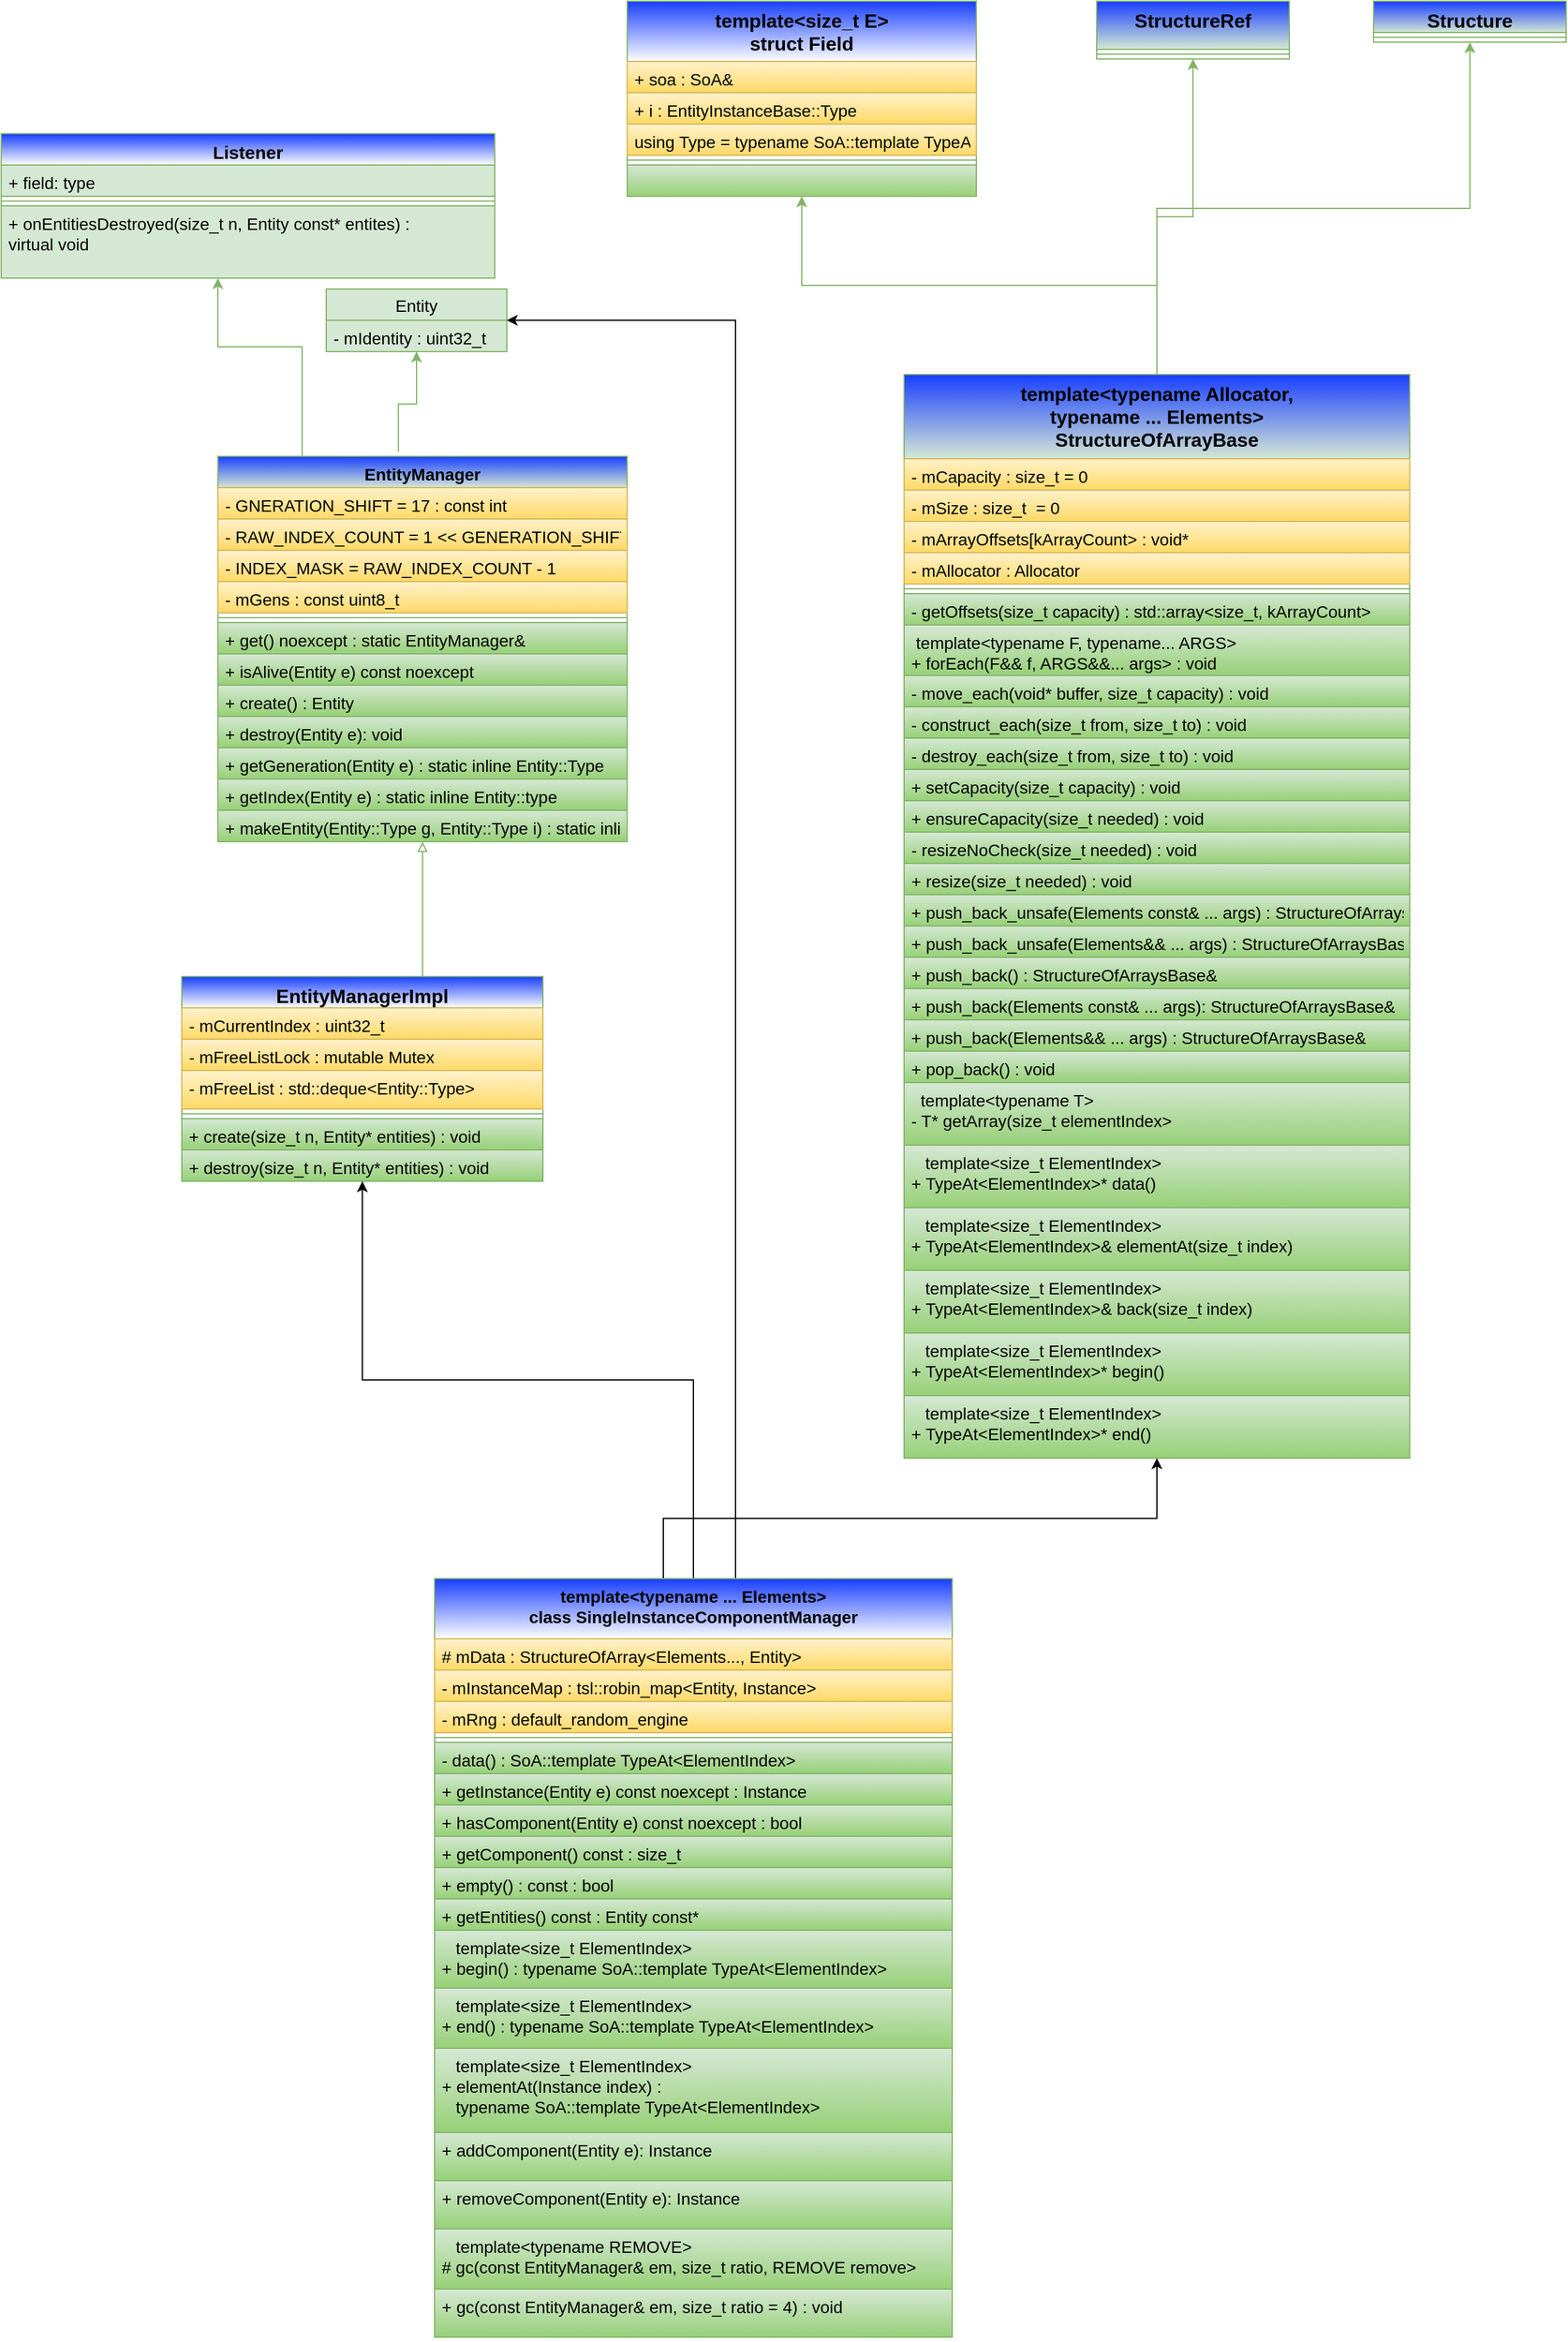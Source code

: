 <mxfile version="14.5.1" type="device"><diagram id="COTGVr_ATr1Ez2xmqZzt" name="第 1 页"><mxGraphModel dx="1913" dy="806" grid="1" gridSize="10" guides="1" tooltips="1" connect="1" arrows="1" fold="1" page="1" pageScale="1" pageWidth="827" pageHeight="1169" math="0" shadow="0"><root><mxCell id="0"/><mxCell id="1" parent="0"/><mxCell id="2Qv3uJFK2_7xcTaHK8Gz-25" value="Entity" style="swimlane;fontStyle=0;childLayout=stackLayout;horizontal=1;startSize=26;fillColor=#d5e8d4;horizontalStack=0;resizeParent=1;resizeParentMax=0;resizeLast=0;collapsible=1;marginBottom=0;fontSize=14;strokeColor=#82b366;" parent="1" vertex="1"><mxGeometry x="-550" y="529" width="150" height="52" as="geometry"/></mxCell><mxCell id="2Qv3uJFK2_7xcTaHK8Gz-27" value="- mIdentity : uint32_t" style="text;strokeColor=#82b366;fillColor=#d5e8d4;align=left;verticalAlign=top;spacingLeft=4;spacingRight=4;overflow=hidden;rotatable=0;points=[[0,0.5],[1,0.5]];portConstraint=eastwest;fontSize=14;" parent="2Qv3uJFK2_7xcTaHK8Gz-25" vertex="1"><mxGeometry y="26" width="150" height="26" as="geometry"/></mxCell><mxCell id="2Qv3uJFK2_7xcTaHK8Gz-33" style="edgeStyle=orthogonalEdgeStyle;rounded=0;orthogonalLoop=1;jettySize=auto;html=1;endArrow=classic;endFill=1;exitX=0.441;exitY=-0.012;exitDx=0;exitDy=0;exitPerimeter=0;fontSize=14;fillColor=#d5e8d4;strokeColor=#82b366;" parent="1" source="fgMlf8__xV3ZcqstZrL7-5" target="2Qv3uJFK2_7xcTaHK8Gz-25" edge="1"><mxGeometry relative="1" as="geometry"><mxPoint x="-490" y="770" as="sourcePoint"/></mxGeometry></mxCell><mxCell id="2Qv3uJFK2_7xcTaHK8Gz-41" style="edgeStyle=orthogonalEdgeStyle;rounded=0;orthogonalLoop=1;jettySize=auto;html=1;endArrow=block;endFill=0;fontSize=14;fillColor=#d5e8d4;strokeColor=#82b366;" parent="1" source="fgMlf8__xV3ZcqstZrL7-20" target="fgMlf8__xV3ZcqstZrL7-5" edge="1"><mxGeometry relative="1" as="geometry"><mxPoint x="-490" y="879" as="sourcePoint"/><mxPoint x="-490" y="822" as="targetPoint"/><Array as="points"><mxPoint x="-470" y="1080"/><mxPoint x="-470" y="1080"/></Array></mxGeometry></mxCell><mxCell id="fgMlf8__xV3ZcqstZrL7-19" style="edgeStyle=orthogonalEdgeStyle;rounded=0;orthogonalLoop=1;jettySize=auto;html=1;fontSize=14;fillColor=#d5e8d4;strokeColor=#82b366;" parent="1" source="fgMlf8__xV3ZcqstZrL7-5" target="fgMlf8__xV3ZcqstZrL7-13" edge="1"><mxGeometry relative="1" as="geometry"><Array as="points"><mxPoint x="-570" y="577"/><mxPoint x="-640" y="577"/></Array></mxGeometry></mxCell><mxCell id="fgMlf8__xV3ZcqstZrL7-5" value="EntityManager" style="swimlane;fontStyle=1;align=center;verticalAlign=top;childLayout=stackLayout;horizontal=1;startSize=26;horizontalStack=0;resizeParent=1;resizeParentMax=0;resizeLast=0;collapsible=1;marginBottom=0;fontSize=14;fillColor=#d5e8d4;strokeColor=#82b366;gradientDirection=north;gradientColor=#173EFF;" parent="1" vertex="1"><mxGeometry x="-640" y="668" width="340" height="320" as="geometry"/></mxCell><mxCell id="fgMlf8__xV3ZcqstZrL7-12" value="- GNERATION_SHIFT = 17 : const int" style="text;strokeColor=#d6b656;fillColor=#fff2cc;align=left;verticalAlign=top;spacingLeft=4;spacingRight=4;overflow=hidden;rotatable=0;points=[[0,0.5],[1,0.5]];portConstraint=eastwest;fontSize=14;gradientColor=#ffd966;" parent="fgMlf8__xV3ZcqstZrL7-5" vertex="1"><mxGeometry y="26" width="340" height="26" as="geometry"/></mxCell><mxCell id="fgMlf8__xV3ZcqstZrL7-9" value="- RAW_INDEX_COUNT = 1 &lt;&lt; GENERATION_SHIFT" style="text;strokeColor=#d6b656;fillColor=#fff2cc;align=left;verticalAlign=top;spacingLeft=4;spacingRight=4;overflow=hidden;rotatable=0;points=[[0,0.5],[1,0.5]];portConstraint=eastwest;fontSize=14;gradientColor=#ffd966;" parent="fgMlf8__xV3ZcqstZrL7-5" vertex="1"><mxGeometry y="52" width="340" height="26" as="geometry"/></mxCell><mxCell id="fgMlf8__xV3ZcqstZrL7-10" value="- INDEX_MASK = RAW_INDEX_COUNT - 1" style="text;strokeColor=#d6b656;fillColor=#fff2cc;align=left;verticalAlign=top;spacingLeft=4;spacingRight=4;overflow=hidden;rotatable=0;points=[[0,0.5],[1,0.5]];portConstraint=eastwest;fontSize=14;gradientColor=#ffd966;" parent="fgMlf8__xV3ZcqstZrL7-5" vertex="1"><mxGeometry y="78" width="340" height="26" as="geometry"/></mxCell><mxCell id="fgMlf8__xV3ZcqstZrL7-6" value="- mGens : const uint8_t" style="text;strokeColor=#d6b656;fillColor=#fff2cc;align=left;verticalAlign=top;spacingLeft=4;spacingRight=4;overflow=hidden;rotatable=0;points=[[0,0.5],[1,0.5]];portConstraint=eastwest;fontSize=14;gradientColor=#ffd966;" parent="fgMlf8__xV3ZcqstZrL7-5" vertex="1"><mxGeometry y="104" width="340" height="26" as="geometry"/></mxCell><mxCell id="fgMlf8__xV3ZcqstZrL7-7" value="" style="line;strokeWidth=1;fillColor=#d5e8d4;align=left;verticalAlign=middle;spacingTop=-1;spacingLeft=3;spacingRight=3;rotatable=0;labelPosition=right;points=[];portConstraint=eastwest;fontSize=14;strokeColor=#82b366;" parent="fgMlf8__xV3ZcqstZrL7-5" vertex="1"><mxGeometry y="130" width="340" height="8" as="geometry"/></mxCell><mxCell id="fgMlf8__xV3ZcqstZrL7-8" value="+ get() noexcept : static EntityManager&amp;" style="text;strokeColor=#82b366;fillColor=#d5e8d4;align=left;verticalAlign=top;spacingLeft=4;spacingRight=4;overflow=hidden;rotatable=0;points=[[0,0.5],[1,0.5]];portConstraint=eastwest;fontSize=14;gradientColor=#97d077;" parent="fgMlf8__xV3ZcqstZrL7-5" vertex="1"><mxGeometry y="138" width="340" height="26" as="geometry"/></mxCell><mxCell id="fgMlf8__xV3ZcqstZrL7-24" value="+ isAlive(Entity e) const noexcept" style="text;strokeColor=#82b366;fillColor=#d5e8d4;align=left;verticalAlign=top;spacingLeft=4;spacingRight=4;overflow=hidden;rotatable=0;points=[[0,0.5],[1,0.5]];portConstraint=eastwest;fontSize=14;gradientColor=#97d077;" parent="fgMlf8__xV3ZcqstZrL7-5" vertex="1"><mxGeometry y="164" width="340" height="26" as="geometry"/></mxCell><mxCell id="fgMlf8__xV3ZcqstZrL7-26" value="+ create() : Entity" style="text;strokeColor=#82b366;fillColor=#d5e8d4;align=left;verticalAlign=top;spacingLeft=4;spacingRight=4;overflow=hidden;rotatable=0;points=[[0,0.5],[1,0.5]];portConstraint=eastwest;fontSize=14;gradientColor=#97d077;" parent="fgMlf8__xV3ZcqstZrL7-5" vertex="1"><mxGeometry y="190" width="340" height="26" as="geometry"/></mxCell><mxCell id="fgMlf8__xV3ZcqstZrL7-27" value="+ destroy(Entity e): void" style="text;strokeColor=#82b366;fillColor=#d5e8d4;align=left;verticalAlign=top;spacingLeft=4;spacingRight=4;overflow=hidden;rotatable=0;points=[[0,0.5],[1,0.5]];portConstraint=eastwest;fontSize=14;gradientColor=#97d077;" parent="fgMlf8__xV3ZcqstZrL7-5" vertex="1"><mxGeometry y="216" width="340" height="26" as="geometry"/></mxCell><mxCell id="fgMlf8__xV3ZcqstZrL7-25" value="+ getGeneration(Entity e) : static inline Entity::Type" style="text;strokeColor=#82b366;fillColor=#d5e8d4;align=left;verticalAlign=top;spacingLeft=4;spacingRight=4;overflow=hidden;rotatable=0;points=[[0,0.5],[1,0.5]];portConstraint=eastwest;fontSize=14;gradientColor=#97d077;" parent="fgMlf8__xV3ZcqstZrL7-5" vertex="1"><mxGeometry y="242" width="340" height="26" as="geometry"/></mxCell><mxCell id="fgMlf8__xV3ZcqstZrL7-30" value="+ getIndex(Entity e) : static inline Entity::type" style="text;strokeColor=#82b366;fillColor=#d5e8d4;align=left;verticalAlign=top;spacingLeft=4;spacingRight=4;overflow=hidden;rotatable=0;points=[[0,0.5],[1,0.5]];portConstraint=eastwest;fontSize=14;gradientColor=#97d077;" parent="fgMlf8__xV3ZcqstZrL7-5" vertex="1"><mxGeometry y="268" width="340" height="26" as="geometry"/></mxCell><mxCell id="fgMlf8__xV3ZcqstZrL7-29" value="+ makeEntity(Entity::Type g, Entity::Type i) : static inline Entity" style="text;strokeColor=#82b366;fillColor=#d5e8d4;align=left;verticalAlign=top;spacingLeft=4;spacingRight=4;overflow=hidden;rotatable=0;points=[[0,0.5],[1,0.5]];portConstraint=eastwest;fontSize=14;gradientColor=#97d077;" parent="fgMlf8__xV3ZcqstZrL7-5" vertex="1"><mxGeometry y="294" width="340" height="26" as="geometry"/></mxCell><mxCell id="fgMlf8__xV3ZcqstZrL7-13" value="Listener" style="swimlane;fontStyle=1;align=center;verticalAlign=top;childLayout=stackLayout;horizontal=1;startSize=26;horizontalStack=0;resizeParent=1;resizeParentMax=0;resizeLast=0;collapsible=1;marginBottom=0;fontSize=15;strokeColor=#82b366;swimlaneFillColor=none;gradientDirection=north;gradientColor=#173EFF;fillColor=#FFFFFF;" parent="1" vertex="1"><mxGeometry x="-820" y="400" width="410" height="120" as="geometry"/></mxCell><mxCell id="fgMlf8__xV3ZcqstZrL7-14" value="+ field: type" style="text;strokeColor=#82b366;fillColor=#d5e8d4;align=left;verticalAlign=top;spacingLeft=4;spacingRight=4;overflow=hidden;rotatable=0;points=[[0,0.5],[1,0.5]];portConstraint=eastwest;fontSize=14;" parent="fgMlf8__xV3ZcqstZrL7-13" vertex="1"><mxGeometry y="26" width="410" height="26" as="geometry"/></mxCell><mxCell id="fgMlf8__xV3ZcqstZrL7-15" value="" style="line;strokeWidth=1;fillColor=#d5e8d4;align=left;verticalAlign=middle;spacingTop=-1;spacingLeft=3;spacingRight=3;rotatable=0;labelPosition=right;points=[];portConstraint=eastwest;fontSize=14;strokeColor=#82b366;" parent="fgMlf8__xV3ZcqstZrL7-13" vertex="1"><mxGeometry y="52" width="410" height="8" as="geometry"/></mxCell><mxCell id="fgMlf8__xV3ZcqstZrL7-16" value="+ onEntitiesDestroyed(size_t n, Entity const* entites) : &#10;virtual void" style="text;strokeColor=#82b366;fillColor=#d5e8d4;align=left;verticalAlign=top;spacingLeft=4;spacingRight=4;overflow=hidden;rotatable=0;points=[[0,0.5],[1,0.5]];portConstraint=eastwest;fontSize=14;" parent="fgMlf8__xV3ZcqstZrL7-13" vertex="1"><mxGeometry y="60" width="410" height="60" as="geometry"/></mxCell><mxCell id="fgMlf8__xV3ZcqstZrL7-20" value="EntityManagerImpl" style="swimlane;fontStyle=1;align=center;verticalAlign=top;childLayout=stackLayout;horizontal=1;startSize=26;horizontalStack=0;resizeParent=1;resizeParentMax=0;resizeLast=0;collapsible=1;marginBottom=0;fontSize=16;strokeColor=#82b366;fillColor=#FFFFFF;gradientColor=#173EFF;gradientDirection=north;" parent="1" vertex="1"><mxGeometry x="-670" y="1100" width="300" height="170" as="geometry"/></mxCell><mxCell id="2Qv3uJFK2_7xcTaHK8Gz-36" value="- mCurrentIndex : uint32_t" style="text;strokeColor=#d6b656;fillColor=#fff2cc;align=left;verticalAlign=top;spacingLeft=4;spacingRight=4;overflow=hidden;rotatable=0;points=[[0,0.5],[1,0.5]];portConstraint=eastwest;fontSize=14;gradientColor=#ffd966;" parent="fgMlf8__xV3ZcqstZrL7-20" vertex="1"><mxGeometry y="26" width="300" height="26" as="geometry"/></mxCell><mxCell id="2Qv3uJFK2_7xcTaHK8Gz-37" value="- mFreeListLock : mutable Mutex" style="text;strokeColor=#d6b656;fillColor=#fff2cc;align=left;verticalAlign=top;spacingLeft=4;spacingRight=4;overflow=hidden;rotatable=0;points=[[0,0.5],[1,0.5]];portConstraint=eastwest;fontSize=14;gradientColor=#ffd966;" parent="fgMlf8__xV3ZcqstZrL7-20" vertex="1"><mxGeometry y="52" width="300" height="26" as="geometry"/></mxCell><mxCell id="2Qv3uJFK2_7xcTaHK8Gz-38" value="- mFreeList : std::deque&lt;Entity::Type&gt;" style="text;strokeColor=#d6b656;fillColor=#fff2cc;align=left;verticalAlign=top;spacingLeft=4;spacingRight=4;overflow=hidden;rotatable=0;points=[[0,0.5],[1,0.5]];portConstraint=eastwest;fontSize=14;gradientColor=#ffd966;" parent="fgMlf8__xV3ZcqstZrL7-20" vertex="1"><mxGeometry y="78" width="300" height="32" as="geometry"/></mxCell><mxCell id="fgMlf8__xV3ZcqstZrL7-22" value="" style="line;strokeWidth=1;fillColor=#d5e8d4;align=left;verticalAlign=middle;spacingTop=-1;spacingLeft=3;spacingRight=3;rotatable=0;labelPosition=right;points=[];portConstraint=eastwest;fontSize=14;strokeColor=#82b366;" parent="fgMlf8__xV3ZcqstZrL7-20" vertex="1"><mxGeometry y="110" width="300" height="8" as="geometry"/></mxCell><mxCell id="fgMlf8__xV3ZcqstZrL7-23" value="+ create(size_t n, Entity* entities) : void" style="text;strokeColor=#82b366;fillColor=#d5e8d4;align=left;verticalAlign=top;spacingLeft=4;spacingRight=4;overflow=hidden;rotatable=0;points=[[0,0.5],[1,0.5]];portConstraint=eastwest;fontSize=14;gradientColor=#97d077;" parent="fgMlf8__xV3ZcqstZrL7-20" vertex="1"><mxGeometry y="118" width="300" height="26" as="geometry"/></mxCell><mxCell id="fgMlf8__xV3ZcqstZrL7-31" value="+ destroy(size_t n, Entity* entities) : void" style="text;strokeColor=#82b366;fillColor=#d5e8d4;align=left;verticalAlign=top;spacingLeft=4;spacingRight=4;overflow=hidden;rotatable=0;points=[[0,0.5],[1,0.5]];portConstraint=eastwest;fontSize=14;gradientColor=#97d077;" parent="fgMlf8__xV3ZcqstZrL7-20" vertex="1"><mxGeometry y="144" width="300" height="26" as="geometry"/></mxCell><mxCell id="eNjwXZjNlXa2lWR6lgS7-16" style="edgeStyle=orthogonalEdgeStyle;rounded=0;orthogonalLoop=1;jettySize=auto;html=1;fontSize=14;fillColor=#d5e8d4;strokeColor=#82b366;" parent="1" source="fgMlf8__xV3ZcqstZrL7-37" target="eNjwXZjNlXa2lWR6lgS7-9" edge="1"><mxGeometry relative="1" as="geometry"/></mxCell><mxCell id="opTQcHNgZzzVJXfIsFCz-2" style="edgeStyle=orthogonalEdgeStyle;rounded=0;orthogonalLoop=1;jettySize=auto;html=1;fontSize=14;fillColor=#d5e8d4;strokeColor=#82b366;" parent="1" source="fgMlf8__xV3ZcqstZrL7-37" target="eNjwXZjNlXa2lWR6lgS7-17" edge="1"><mxGeometry relative="1" as="geometry"/></mxCell><mxCell id="opTQcHNgZzzVJXfIsFCz-3" style="edgeStyle=orthogonalEdgeStyle;rounded=0;orthogonalLoop=1;jettySize=auto;html=1;fontSize=14;fillColor=#d5e8d4;strokeColor=#82b366;" parent="1" source="fgMlf8__xV3ZcqstZrL7-37" target="eNjwXZjNlXa2lWR6lgS7-21" edge="1"><mxGeometry relative="1" as="geometry"/></mxCell><mxCell id="fgMlf8__xV3ZcqstZrL7-37" value="template&lt;typename Allocator, &#10;typename ... Elements&gt;&#10;StructureOfArrayBase" style="swimlane;fontStyle=1;align=center;verticalAlign=top;childLayout=stackLayout;horizontal=1;startSize=70;horizontalStack=0;resizeParent=1;resizeParentMax=0;resizeLast=0;collapsible=1;marginBottom=0;fontSize=16;fillColor=#d5e8d4;strokeColor=#82b366;gradientDirection=north;gradientColor=#173EFF;" parent="1" vertex="1"><mxGeometry x="-70" y="600" width="420" height="900" as="geometry"><mxRectangle x="-70" y="600" width="200" height="70" as="alternateBounds"/></mxGeometry></mxCell><mxCell id="fgMlf8__xV3ZcqstZrL7-50" value="- mCapacity : size_t = 0" style="text;strokeColor=#d6b656;fillColor=#fff2cc;align=left;verticalAlign=top;spacingLeft=4;spacingRight=4;overflow=hidden;rotatable=0;points=[[0,0.5],[1,0.5]];portConstraint=eastwest;fontSize=14;gradientColor=#ffd966;" parent="fgMlf8__xV3ZcqstZrL7-37" vertex="1"><mxGeometry y="70" width="420" height="26" as="geometry"/></mxCell><mxCell id="fgMlf8__xV3ZcqstZrL7-49" value="- mSize : size_t  = 0" style="text;strokeColor=#d6b656;fillColor=#fff2cc;align=left;verticalAlign=top;spacingLeft=4;spacingRight=4;overflow=hidden;rotatable=0;points=[[0,0.5],[1,0.5]];portConstraint=eastwest;fontSize=14;gradientColor=#ffd966;" parent="fgMlf8__xV3ZcqstZrL7-37" vertex="1"><mxGeometry y="96" width="420" height="26" as="geometry"/></mxCell><mxCell id="fgMlf8__xV3ZcqstZrL7-38" value="- mArrayOffsets[kArrayCount&gt; : void*" style="text;strokeColor=#d6b656;fillColor=#fff2cc;align=left;verticalAlign=top;spacingLeft=4;spacingRight=4;overflow=hidden;rotatable=0;points=[[0,0.5],[1,0.5]];portConstraint=eastwest;fontSize=14;gradientColor=#ffd966;" parent="fgMlf8__xV3ZcqstZrL7-37" vertex="1"><mxGeometry y="122" width="420" height="26" as="geometry"/></mxCell><mxCell id="fgMlf8__xV3ZcqstZrL7-45" value="- mAllocator : Allocator" style="text;strokeColor=#d6b656;fillColor=#fff2cc;align=left;verticalAlign=top;spacingLeft=4;spacingRight=4;overflow=hidden;rotatable=0;points=[[0,0.5],[1,0.5]];portConstraint=eastwest;fontSize=14;gradientColor=#ffd966;" parent="fgMlf8__xV3ZcqstZrL7-37" vertex="1"><mxGeometry y="148" width="420" height="26" as="geometry"/></mxCell><mxCell id="fgMlf8__xV3ZcqstZrL7-39" value="" style="line;strokeWidth=1;fillColor=#d5e8d4;align=left;verticalAlign=middle;spacingTop=-1;spacingLeft=3;spacingRight=3;rotatable=0;labelPosition=right;points=[];portConstraint=eastwest;fontSize=14;strokeColor=#82b366;" parent="fgMlf8__xV3ZcqstZrL7-37" vertex="1"><mxGeometry y="174" width="420" height="8" as="geometry"/></mxCell><mxCell id="fgMlf8__xV3ZcqstZrL7-40" value="- getOffsets(size_t capacity) : std::array&lt;size_t, kArrayCount&gt;" style="text;align=left;verticalAlign=top;spacingLeft=4;spacingRight=4;overflow=hidden;rotatable=0;points=[[0,0.5],[1,0.5]];portConstraint=eastwest;fillColor=#d5e8d4;strokeColor=#82b366;fontSize=14;gradientColor=#97d077;" parent="fgMlf8__xV3ZcqstZrL7-37" vertex="1"><mxGeometry y="182" width="420" height="26" as="geometry"/></mxCell><mxCell id="fgMlf8__xV3ZcqstZrL7-42" value=" template&lt;typename F, typename... ARGS&gt;&#10;+ forEach(F&amp;&amp; f, ARGS&amp;&amp;... args&gt; : void" style="text;align=left;verticalAlign=top;spacingLeft=4;spacingRight=4;overflow=hidden;rotatable=0;points=[[0,0.5],[1,0.5]];portConstraint=eastwest;fillColor=#d5e8d4;strokeColor=#82b366;fontSize=14;gradientColor=#97d077;" parent="fgMlf8__xV3ZcqstZrL7-37" vertex="1"><mxGeometry y="208" width="420" height="42" as="geometry"/></mxCell><mxCell id="fgMlf8__xV3ZcqstZrL7-46" value="- move_each(void* buffer, size_t capacity) : void" style="text;align=left;verticalAlign=top;spacingLeft=4;spacingRight=4;overflow=hidden;rotatable=0;points=[[0,0.5],[1,0.5]];portConstraint=eastwest;fillColor=#d5e8d4;strokeColor=#82b366;fontSize=14;gradientColor=#97d077;" parent="fgMlf8__xV3ZcqstZrL7-37" vertex="1"><mxGeometry y="250" width="420" height="26" as="geometry"/></mxCell><mxCell id="fgMlf8__xV3ZcqstZrL7-44" value="- construct_each(size_t from, size_t to) : void" style="text;align=left;verticalAlign=top;spacingLeft=4;spacingRight=4;overflow=hidden;rotatable=0;points=[[0,0.5],[1,0.5]];portConstraint=eastwest;fillColor=#d5e8d4;strokeColor=#82b366;fontSize=14;gradientColor=#97d077;" parent="fgMlf8__xV3ZcqstZrL7-37" vertex="1"><mxGeometry y="276" width="420" height="26" as="geometry"/></mxCell><mxCell id="fgMlf8__xV3ZcqstZrL7-43" value="- destroy_each(size_t from, size_t to) : void" style="text;align=left;verticalAlign=top;spacingLeft=4;spacingRight=4;overflow=hidden;rotatable=0;points=[[0,0.5],[1,0.5]];portConstraint=eastwest;fillColor=#d5e8d4;strokeColor=#82b366;fontSize=14;gradientColor=#97d077;" parent="fgMlf8__xV3ZcqstZrL7-37" vertex="1"><mxGeometry y="302" width="420" height="26" as="geometry"/></mxCell><mxCell id="fgMlf8__xV3ZcqstZrL7-41" value="+ setCapacity(size_t capacity) : void" style="text;align=left;verticalAlign=top;spacingLeft=4;spacingRight=4;overflow=hidden;rotatable=0;points=[[0,0.5],[1,0.5]];portConstraint=eastwest;fillColor=#d5e8d4;strokeColor=#82b366;fontSize=14;gradientColor=#97d077;" parent="fgMlf8__xV3ZcqstZrL7-37" vertex="1"><mxGeometry y="328" width="420" height="26" as="geometry"/></mxCell><mxCell id="fgMlf8__xV3ZcqstZrL7-47" value="+ ensureCapacity(size_t needed) : void" style="text;align=left;verticalAlign=top;spacingLeft=4;spacingRight=4;overflow=hidden;rotatable=0;points=[[0,0.5],[1,0.5]];portConstraint=eastwest;fillColor=#d5e8d4;strokeColor=#82b366;fontSize=14;gradientColor=#97d077;" parent="fgMlf8__xV3ZcqstZrL7-37" vertex="1"><mxGeometry y="354" width="420" height="26" as="geometry"/></mxCell><mxCell id="fgMlf8__xV3ZcqstZrL7-48" value="- resizeNoCheck(size_t needed) : void" style="text;align=left;verticalAlign=top;spacingLeft=4;spacingRight=4;overflow=hidden;rotatable=0;points=[[0,0.5],[1,0.5]];portConstraint=eastwest;fillColor=#d5e8d4;strokeColor=#82b366;fontSize=14;gradientColor=#97d077;" parent="fgMlf8__xV3ZcqstZrL7-37" vertex="1"><mxGeometry y="380" width="420" height="26" as="geometry"/></mxCell><mxCell id="eNjwXZjNlXa2lWR6lgS7-5" value="+ resize(size_t needed) : void" style="text;align=left;verticalAlign=top;spacingLeft=4;spacingRight=4;overflow=hidden;rotatable=0;points=[[0,0.5],[1,0.5]];portConstraint=eastwest;fillColor=#d5e8d4;strokeColor=#82b366;fontSize=14;gradientColor=#97d077;" parent="fgMlf8__xV3ZcqstZrL7-37" vertex="1"><mxGeometry y="406" width="420" height="26" as="geometry"/></mxCell><mxCell id="eNjwXZjNlXa2lWR6lgS7-4" value="+ push_back_unsafe(Elements const&amp; ... args) : StructureOfArraysBase&amp;" style="text;align=left;verticalAlign=top;spacingLeft=4;spacingRight=4;overflow=hidden;rotatable=0;points=[[0,0.5],[1,0.5]];portConstraint=eastwest;fillColor=#d5e8d4;strokeColor=#82b366;fontSize=14;gradientColor=#97d077;" parent="fgMlf8__xV3ZcqstZrL7-37" vertex="1"><mxGeometry y="432" width="420" height="26" as="geometry"/></mxCell><mxCell id="eNjwXZjNlXa2lWR6lgS7-2" value="+ push_back_unsafe(Elements&amp;&amp; ... args) : StructureOfArraysBase&amp;" style="text;align=left;verticalAlign=top;spacingLeft=4;spacingRight=4;overflow=hidden;rotatable=0;points=[[0,0.5],[1,0.5]];portConstraint=eastwest;fillColor=#d5e8d4;strokeColor=#82b366;fontSize=14;gradientColor=#97d077;" parent="fgMlf8__xV3ZcqstZrL7-37" vertex="1"><mxGeometry y="458" width="420" height="26" as="geometry"/></mxCell><mxCell id="eNjwXZjNlXa2lWR6lgS7-1" value="+ push_back() : StructureOfArraysBase&amp;" style="text;align=left;verticalAlign=top;spacingLeft=4;spacingRight=4;overflow=hidden;rotatable=0;points=[[0,0.5],[1,0.5]];portConstraint=eastwest;fillColor=#d5e8d4;strokeColor=#82b366;fontSize=14;gradientColor=#97d077;" parent="fgMlf8__xV3ZcqstZrL7-37" vertex="1"><mxGeometry y="484" width="420" height="26" as="geometry"/></mxCell><mxCell id="eNjwXZjNlXa2lWR6lgS7-3" value="+ push_back(Elements const&amp; ... args): StructureOfArraysBase&amp;" style="text;align=left;verticalAlign=top;spacingLeft=4;spacingRight=4;overflow=hidden;rotatable=0;points=[[0,0.5],[1,0.5]];portConstraint=eastwest;fillColor=#d5e8d4;strokeColor=#82b366;fontSize=14;gradientColor=#97d077;" parent="fgMlf8__xV3ZcqstZrL7-37" vertex="1"><mxGeometry y="510" width="420" height="26" as="geometry"/></mxCell><mxCell id="eNjwXZjNlXa2lWR6lgS7-6" value="+ push_back(Elements&amp;&amp; ... args) : StructureOfArraysBase&amp;" style="text;align=left;verticalAlign=top;spacingLeft=4;spacingRight=4;overflow=hidden;rotatable=0;points=[[0,0.5],[1,0.5]];portConstraint=eastwest;fillColor=#d5e8d4;strokeColor=#82b366;fontSize=14;gradientColor=#97d077;" parent="fgMlf8__xV3ZcqstZrL7-37" vertex="1"><mxGeometry y="536" width="420" height="26" as="geometry"/></mxCell><mxCell id="eNjwXZjNlXa2lWR6lgS7-8" value="+ pop_back() : void" style="text;align=left;verticalAlign=top;spacingLeft=4;spacingRight=4;overflow=hidden;rotatable=0;points=[[0,0.5],[1,0.5]];portConstraint=eastwest;fillColor=#d5e8d4;strokeColor=#82b366;fontSize=14;gradientColor=#97d077;" parent="fgMlf8__xV3ZcqstZrL7-37" vertex="1"><mxGeometry y="562" width="420" height="26" as="geometry"/></mxCell><mxCell id="eNjwXZjNlXa2lWR6lgS7-7" value="  template&lt;typename T&gt;&#10;- T* getArray(size_t elementIndex&gt;" style="text;strokeColor=#82b366;fillColor=#d5e8d4;align=left;verticalAlign=top;spacingLeft=4;spacingRight=4;overflow=hidden;rotatable=0;points=[[0,0.5],[1,0.5]];portConstraint=eastwest;fontSize=14;gradientColor=#97d077;" parent="fgMlf8__xV3ZcqstZrL7-37" vertex="1"><mxGeometry y="588" width="420" height="52" as="geometry"/></mxCell><mxCell id="opTQcHNgZzzVJXfIsFCz-9" value="   template&lt;size_t ElementIndex&gt;&#10;+ TypeAt&lt;ElementIndex&gt;* data()" style="text;strokeColor=#82b366;fillColor=#d5e8d4;align=left;verticalAlign=top;spacingLeft=4;spacingRight=4;overflow=hidden;rotatable=0;points=[[0,0.5],[1,0.5]];portConstraint=eastwest;fontSize=14;gradientColor=#97d077;" parent="fgMlf8__xV3ZcqstZrL7-37" vertex="1"><mxGeometry y="640" width="420" height="52" as="geometry"/></mxCell><mxCell id="opTQcHNgZzzVJXfIsFCz-13" value="   template&lt;size_t ElementIndex&gt;&#10;+ TypeAt&lt;ElementIndex&gt;&amp; elementAt(size_t index)" style="text;strokeColor=#82b366;fillColor=#d5e8d4;align=left;verticalAlign=top;spacingLeft=4;spacingRight=4;overflow=hidden;rotatable=0;points=[[0,0.5],[1,0.5]];portConstraint=eastwest;fontSize=14;gradientColor=#97d077;" parent="fgMlf8__xV3ZcqstZrL7-37" vertex="1"><mxGeometry y="692" width="420" height="52" as="geometry"/></mxCell><mxCell id="opTQcHNgZzzVJXfIsFCz-12" value="   template&lt;size_t ElementIndex&gt;&#10;+ TypeAt&lt;ElementIndex&gt;&amp; back(size_t index)" style="text;strokeColor=#82b366;fillColor=#d5e8d4;align=left;verticalAlign=top;spacingLeft=4;spacingRight=4;overflow=hidden;rotatable=0;points=[[0,0.5],[1,0.5]];portConstraint=eastwest;fontSize=14;gradientColor=#97d077;" parent="fgMlf8__xV3ZcqstZrL7-37" vertex="1"><mxGeometry y="744" width="420" height="52" as="geometry"/></mxCell><mxCell id="opTQcHNgZzzVJXfIsFCz-11" value="   template&lt;size_t ElementIndex&gt;&#10;+ TypeAt&lt;ElementIndex&gt;* begin()" style="text;strokeColor=#82b366;fillColor=#d5e8d4;align=left;verticalAlign=top;spacingLeft=4;spacingRight=4;overflow=hidden;rotatable=0;points=[[0,0.5],[1,0.5]];portConstraint=eastwest;fontSize=14;gradientColor=#97d077;" parent="fgMlf8__xV3ZcqstZrL7-37" vertex="1"><mxGeometry y="796" width="420" height="52" as="geometry"/></mxCell><mxCell id="opTQcHNgZzzVJXfIsFCz-10" value="   template&lt;size_t ElementIndex&gt;&#10;+ TypeAt&lt;ElementIndex&gt;* end()" style="text;strokeColor=#82b366;fillColor=#d5e8d4;align=left;verticalAlign=top;spacingLeft=4;spacingRight=4;overflow=hidden;rotatable=0;points=[[0,0.5],[1,0.5]];portConstraint=eastwest;fontSize=14;gradientColor=#97d077;" parent="fgMlf8__xV3ZcqstZrL7-37" vertex="1"><mxGeometry y="848" width="420" height="52" as="geometry"/></mxCell><mxCell id="eNjwXZjNlXa2lWR6lgS7-9" value="template&lt;size_t E&gt;&#10;struct Field" style="swimlane;fontStyle=1;align=center;verticalAlign=top;childLayout=stackLayout;horizontal=1;startSize=50;horizontalStack=0;resizeParent=1;resizeParentMax=0;resizeLast=0;collapsible=1;marginBottom=0;fontSize=16;strokeColor=#82b366;gradientDirection=north;gradientColor=#173EFF;" parent="1" vertex="1"><mxGeometry x="-300" y="290" width="290" height="162" as="geometry"/></mxCell><mxCell id="eNjwXZjNlXa2lWR6lgS7-10" value="+ soa : SoA&amp;" style="text;strokeColor=#d6b656;fillColor=#fff2cc;align=left;verticalAlign=top;spacingLeft=4;spacingRight=4;overflow=hidden;rotatable=0;points=[[0,0.5],[1,0.5]];portConstraint=eastwest;fontSize=14;gradientColor=#ffd966;" parent="eNjwXZjNlXa2lWR6lgS7-9" vertex="1"><mxGeometry y="50" width="290" height="26" as="geometry"/></mxCell><mxCell id="eNjwXZjNlXa2lWR6lgS7-13" value="+ i : EntityInstanceBase::Type" style="text;strokeColor=#d6b656;fillColor=#fff2cc;align=left;verticalAlign=top;spacingLeft=4;spacingRight=4;overflow=hidden;rotatable=0;points=[[0,0.5],[1,0.5]];portConstraint=eastwest;fontSize=14;gradientColor=#ffd966;" parent="eNjwXZjNlXa2lWR6lgS7-9" vertex="1"><mxGeometry y="76" width="290" height="26" as="geometry"/></mxCell><mxCell id="eNjwXZjNlXa2lWR6lgS7-14" value="using Type = typename SoA::template TypeAt&lt;E&gt;" style="text;strokeColor=#d6b656;fillColor=#fff2cc;align=left;verticalAlign=top;spacingLeft=4;spacingRight=4;overflow=hidden;rotatable=0;points=[[0,0.5],[1,0.5]];portConstraint=eastwest;fontSize=14;gradientColor=#ffd966;" parent="eNjwXZjNlXa2lWR6lgS7-9" vertex="1"><mxGeometry y="102" width="290" height="26" as="geometry"/></mxCell><mxCell id="eNjwXZjNlXa2lWR6lgS7-11" value="" style="line;strokeWidth=1;fillColor=#d5e8d4;align=left;verticalAlign=middle;spacingTop=-1;spacingLeft=3;spacingRight=3;rotatable=0;labelPosition=right;points=[];portConstraint=eastwest;fontSize=14;strokeColor=#82b366;" parent="eNjwXZjNlXa2lWR6lgS7-9" vertex="1"><mxGeometry y="128" width="290" height="8" as="geometry"/></mxCell><mxCell id="eNjwXZjNlXa2lWR6lgS7-12" value="" style="text;strokeColor=#82b366;fillColor=#d5e8d4;align=left;verticalAlign=top;spacingLeft=4;spacingRight=4;overflow=hidden;rotatable=0;points=[[0,0.5],[1,0.5]];portConstraint=eastwest;fontSize=14;gradientColor=#97d077;" parent="eNjwXZjNlXa2lWR6lgS7-9" vertex="1"><mxGeometry y="136" width="290" height="26" as="geometry"/></mxCell><mxCell id="eNjwXZjNlXa2lWR6lgS7-17" value="StructureRef" style="swimlane;fontStyle=1;align=center;verticalAlign=top;childLayout=stackLayout;horizontal=1;startSize=40;horizontalStack=0;resizeParent=1;resizeParentMax=0;resizeLast=0;collapsible=1;marginBottom=0;fontSize=16;fillColor=#d5e8d4;strokeColor=#82b366;gradientDirection=north;gradientColor=#173EFF;" parent="1" vertex="1"><mxGeometry x="90" y="290" width="160" height="48" as="geometry"/></mxCell><mxCell id="eNjwXZjNlXa2lWR6lgS7-19" value="" style="line;strokeWidth=1;fillColor=#d5e8d4;align=left;verticalAlign=middle;spacingTop=-1;spacingLeft=3;spacingRight=3;rotatable=0;labelPosition=right;points=[];portConstraint=eastwest;fontSize=14;strokeColor=#82b366;" parent="eNjwXZjNlXa2lWR6lgS7-17" vertex="1"><mxGeometry y="40" width="160" height="8" as="geometry"/></mxCell><mxCell id="eNjwXZjNlXa2lWR6lgS7-21" value="Structure" style="swimlane;fontStyle=1;align=center;verticalAlign=top;childLayout=stackLayout;horizontal=1;startSize=26;horizontalStack=0;resizeParent=1;resizeParentMax=0;resizeLast=0;collapsible=1;marginBottom=0;fontSize=16;fillColor=#d5e8d4;strokeColor=#82b366;gradientDirection=north;gradientColor=#173EFF;" parent="1" vertex="1"><mxGeometry x="320" y="290" width="160" height="34" as="geometry"/></mxCell><mxCell id="eNjwXZjNlXa2lWR6lgS7-23" value="" style="line;strokeWidth=1;fillColor=#d5e8d4;align=left;verticalAlign=middle;spacingTop=-1;spacingLeft=3;spacingRight=3;rotatable=0;labelPosition=right;points=[];portConstraint=eastwest;fontSize=14;strokeColor=#82b366;" parent="eNjwXZjNlXa2lWR6lgS7-21" vertex="1"><mxGeometry y="26" width="160" height="8" as="geometry"/></mxCell><mxCell id="opTQcHNgZzzVJXfIsFCz-43" style="edgeStyle=orthogonalEdgeStyle;rounded=0;orthogonalLoop=1;jettySize=auto;html=1;fontSize=14;startSize=40;" parent="1" source="opTQcHNgZzzVJXfIsFCz-14" target="fgMlf8__xV3ZcqstZrL7-37" edge="1"><mxGeometry relative="1" as="geometry"><Array as="points"><mxPoint x="-270" y="1550"/><mxPoint x="140" y="1550"/></Array></mxGeometry></mxCell><mxCell id="opTQcHNgZzzVJXfIsFCz-44" style="edgeStyle=orthogonalEdgeStyle;rounded=0;orthogonalLoop=1;jettySize=auto;html=1;fontSize=14;startSize=40;" parent="1" source="opTQcHNgZzzVJXfIsFCz-14" target="2Qv3uJFK2_7xcTaHK8Gz-25" edge="1"><mxGeometry relative="1" as="geometry"><Array as="points"><mxPoint x="-210" y="555"/></Array></mxGeometry></mxCell><mxCell id="opTQcHNgZzzVJXfIsFCz-47" style="edgeStyle=orthogonalEdgeStyle;rounded=0;orthogonalLoop=1;jettySize=auto;html=1;fontSize=14;startSize=40;" parent="1" source="opTQcHNgZzzVJXfIsFCz-14" target="fgMlf8__xV3ZcqstZrL7-20" edge="1"><mxGeometry relative="1" as="geometry"/></mxCell><mxCell id="opTQcHNgZzzVJXfIsFCz-14" value="template&lt;typename ... Elements&gt;&#10;class SingleInstanceComponentManager" style="swimlane;fontStyle=1;align=center;verticalAlign=top;childLayout=stackLayout;horizontal=1;startSize=50;horizontalStack=0;resizeParent=1;resizeParentMax=0;resizeLast=0;collapsible=1;marginBottom=0;swimlaneFillColor=#FFFFFF;fontSize=14;strokeColor=#82b366;gradientColor=#173EFF;gradientDirection=north;fillColor=#FFFFFF;" parent="1" vertex="1"><mxGeometry x="-460" y="1600" width="430" height="630" as="geometry"/></mxCell><mxCell id="opTQcHNgZzzVJXfIsFCz-15" value="# mData : StructureOfArray&lt;Elements..., Entity&gt;" style="text;strokeColor=#d6b656;fillColor=#fff2cc;align=left;verticalAlign=top;spacingLeft=4;spacingRight=4;overflow=hidden;rotatable=0;points=[[0,0.5],[1,0.5]];portConstraint=eastwest;fontSize=14;gradientColor=#ffd966;" parent="opTQcHNgZzzVJXfIsFCz-14" vertex="1"><mxGeometry y="50" width="430" height="26" as="geometry"/></mxCell><mxCell id="opTQcHNgZzzVJXfIsFCz-30" value="- mInstanceMap : tsl::robin_map&lt;Entity, Instance&gt;" style="text;strokeColor=#d6b656;fillColor=#fff2cc;align=left;verticalAlign=top;spacingLeft=4;spacingRight=4;overflow=hidden;rotatable=0;points=[[0,0.5],[1,0.5]];portConstraint=eastwest;fontSize=14;gradientColor=#ffd966;" parent="opTQcHNgZzzVJXfIsFCz-14" vertex="1"><mxGeometry y="76" width="430" height="26" as="geometry"/></mxCell><object label="- mRng : default_random_engine" a="b" id="opTQcHNgZzzVJXfIsFCz-31"><mxCell style="text;strokeColor=#d6b656;fillColor=#fff2cc;align=left;verticalAlign=top;spacingLeft=4;spacingRight=4;overflow=hidden;rotatable=0;points=[[0,0.5],[1,0.5]];portConstraint=eastwest;fontSize=14;gradientColor=#ffd966;" parent="opTQcHNgZzzVJXfIsFCz-14" vertex="1"><mxGeometry y="102" width="430" height="26" as="geometry"/></mxCell></object><mxCell id="opTQcHNgZzzVJXfIsFCz-16" value="" style="line;strokeWidth=1;fillColor=#d5e8d4;align=left;verticalAlign=middle;spacingTop=-1;spacingLeft=3;spacingRight=3;rotatable=0;labelPosition=right;points=[];portConstraint=eastwest;fontSize=14;strokeColor=#82b366;" parent="opTQcHNgZzzVJXfIsFCz-14" vertex="1"><mxGeometry y="128" width="430" height="8" as="geometry"/></mxCell><mxCell id="opTQcHNgZzzVJXfIsFCz-32" value="- data() : SoA::template TypeAt&lt;ElementIndex&gt;" style="text;strokeColor=#82b366;fillColor=#d5e8d4;align=left;verticalAlign=top;spacingLeft=4;spacingRight=4;overflow=hidden;rotatable=0;points=[[0,0.5],[1,0.5]];portConstraint=eastwest;fontSize=14;gradientColor=#97d077;" parent="opTQcHNgZzzVJXfIsFCz-14" vertex="1"><mxGeometry y="136" width="430" height="26" as="geometry"/></mxCell><mxCell id="opTQcHNgZzzVJXfIsFCz-17" value="+ getInstance(Entity e) const noexcept : Instance" style="text;strokeColor=#82b366;fillColor=#d5e8d4;align=left;verticalAlign=top;spacingLeft=4;spacingRight=4;overflow=hidden;rotatable=0;points=[[0,0.5],[1,0.5]];portConstraint=eastwest;fontSize=14;gradientColor=#97d077;" parent="opTQcHNgZzzVJXfIsFCz-14" vertex="1"><mxGeometry y="162" width="430" height="26" as="geometry"/></mxCell><mxCell id="opTQcHNgZzzVJXfIsFCz-37" value="+ hasComponent(Entity e) const noexcept : bool" style="text;strokeColor=#82b366;fillColor=#d5e8d4;align=left;verticalAlign=top;spacingLeft=4;spacingRight=4;overflow=hidden;rotatable=0;points=[[0,0.5],[1,0.5]];portConstraint=eastwest;fontSize=14;gradientColor=#97d077;" parent="opTQcHNgZzzVJXfIsFCz-14" vertex="1"><mxGeometry y="188" width="430" height="26" as="geometry"/></mxCell><mxCell id="opTQcHNgZzzVJXfIsFCz-36" value="+ getComponent() const : size_t" style="text;strokeColor=#82b366;fillColor=#d5e8d4;align=left;verticalAlign=top;spacingLeft=4;spacingRight=4;overflow=hidden;rotatable=0;points=[[0,0.5],[1,0.5]];portConstraint=eastwest;fontSize=14;gradientColor=#97d077;" parent="opTQcHNgZzzVJXfIsFCz-14" vertex="1"><mxGeometry y="214" width="430" height="26" as="geometry"/></mxCell><mxCell id="opTQcHNgZzzVJXfIsFCz-35" value="+ empty() : const : bool" style="text;strokeColor=#82b366;fillColor=#d5e8d4;align=left;verticalAlign=top;spacingLeft=4;spacingRight=4;overflow=hidden;rotatable=0;points=[[0,0.5],[1,0.5]];portConstraint=eastwest;fontSize=14;gradientColor=#97d077;" parent="opTQcHNgZzzVJXfIsFCz-14" vertex="1"><mxGeometry y="240" width="430" height="26" as="geometry"/></mxCell><mxCell id="opTQcHNgZzzVJXfIsFCz-34" value="+ getEntities() const : Entity const*" style="text;strokeColor=#82b366;fillColor=#d5e8d4;align=left;verticalAlign=top;spacingLeft=4;spacingRight=4;overflow=hidden;rotatable=0;points=[[0,0.5],[1,0.5]];portConstraint=eastwest;fontSize=14;gradientColor=#97d077;" parent="opTQcHNgZzzVJXfIsFCz-14" vertex="1"><mxGeometry y="266" width="430" height="26" as="geometry"/></mxCell><mxCell id="opTQcHNgZzzVJXfIsFCz-33" value="   template&lt;size_t ElementIndex&gt;&#10;+ begin() : typename SoA::template TypeAt&lt;ElementIndex&gt;" style="text;strokeColor=#82b366;fillColor=#d5e8d4;align=left;verticalAlign=top;spacingLeft=4;spacingRight=4;overflow=hidden;rotatable=0;points=[[0,0.5],[1,0.5]];portConstraint=eastwest;fontSize=14;gradientColor=#97d077;" parent="opTQcHNgZzzVJXfIsFCz-14" vertex="1"><mxGeometry y="292" width="430" height="48" as="geometry"/></mxCell><mxCell id="opTQcHNgZzzVJXfIsFCz-38" value="   template&lt;size_t ElementIndex&gt;&#10;+ end() : typename SoA::template TypeAt&lt;ElementIndex&gt;" style="text;strokeColor=#82b366;fillColor=#d5e8d4;align=left;verticalAlign=top;spacingLeft=4;spacingRight=4;overflow=hidden;rotatable=0;points=[[0,0.5],[1,0.5]];portConstraint=eastwest;fontSize=14;gradientColor=#97d077;" parent="opTQcHNgZzzVJXfIsFCz-14" vertex="1"><mxGeometry y="340" width="430" height="50" as="geometry"/></mxCell><mxCell id="opTQcHNgZzzVJXfIsFCz-39" value="   template&lt;size_t ElementIndex&gt;&#10;+ elementAt(Instance index) : &#10;   typename SoA::template TypeAt&lt;ElementIndex&gt;" style="text;strokeColor=#82b366;fillColor=#d5e8d4;align=left;verticalAlign=top;spacingLeft=4;spacingRight=4;overflow=hidden;rotatable=0;points=[[0,0.5],[1,0.5]];portConstraint=eastwest;fontSize=14;gradientColor=#97d077;" parent="opTQcHNgZzzVJXfIsFCz-14" vertex="1"><mxGeometry y="390" width="430" height="70" as="geometry"/></mxCell><mxCell id="opTQcHNgZzzVJXfIsFCz-41" value="+ addComponent(Entity e): Instance" style="text;strokeColor=#82b366;fillColor=#d5e8d4;align=left;verticalAlign=top;spacingLeft=4;spacingRight=4;overflow=hidden;rotatable=0;points=[[0,0.5],[1,0.5]];portConstraint=eastwest;fontSize=14;gradientColor=#97d077;" parent="opTQcHNgZzzVJXfIsFCz-14" vertex="1"><mxGeometry y="460" width="430" height="40" as="geometry"/></mxCell><mxCell id="opTQcHNgZzzVJXfIsFCz-40" value="+ removeComponent(Entity e): Instance" style="text;strokeColor=#82b366;fillColor=#d5e8d4;align=left;verticalAlign=top;spacingLeft=4;spacingRight=4;overflow=hidden;rotatable=0;points=[[0,0.5],[1,0.5]];portConstraint=eastwest;fontSize=14;gradientColor=#97d077;" parent="opTQcHNgZzzVJXfIsFCz-14" vertex="1"><mxGeometry y="500" width="430" height="40" as="geometry"/></mxCell><mxCell id="opTQcHNgZzzVJXfIsFCz-46" value="   template&lt;typename REMOVE&gt;&#10;# gc(const EntityManager&amp; em, size_t ratio, REMOVE remove&gt;" style="text;strokeColor=#82b366;fillColor=#d5e8d4;align=left;verticalAlign=top;spacingLeft=4;spacingRight=4;overflow=hidden;rotatable=0;points=[[0,0.5],[1,0.5]];portConstraint=eastwest;fontSize=14;gradientColor=#97d077;" parent="opTQcHNgZzzVJXfIsFCz-14" vertex="1"><mxGeometry y="540" width="430" height="50" as="geometry"/></mxCell><mxCell id="opTQcHNgZzzVJXfIsFCz-45" value="+ gc(const EntityManager&amp; em, size_t ratio = 4) : void" style="text;strokeColor=#82b366;fillColor=#d5e8d4;align=left;verticalAlign=top;spacingLeft=4;spacingRight=4;overflow=hidden;rotatable=0;points=[[0,0.5],[1,0.5]];portConstraint=eastwest;fontSize=14;gradientColor=#97d077;" parent="opTQcHNgZzzVJXfIsFCz-14" vertex="1"><mxGeometry y="590" width="430" height="40" as="geometry"/></mxCell></root></mxGraphModel></diagram></mxfile>